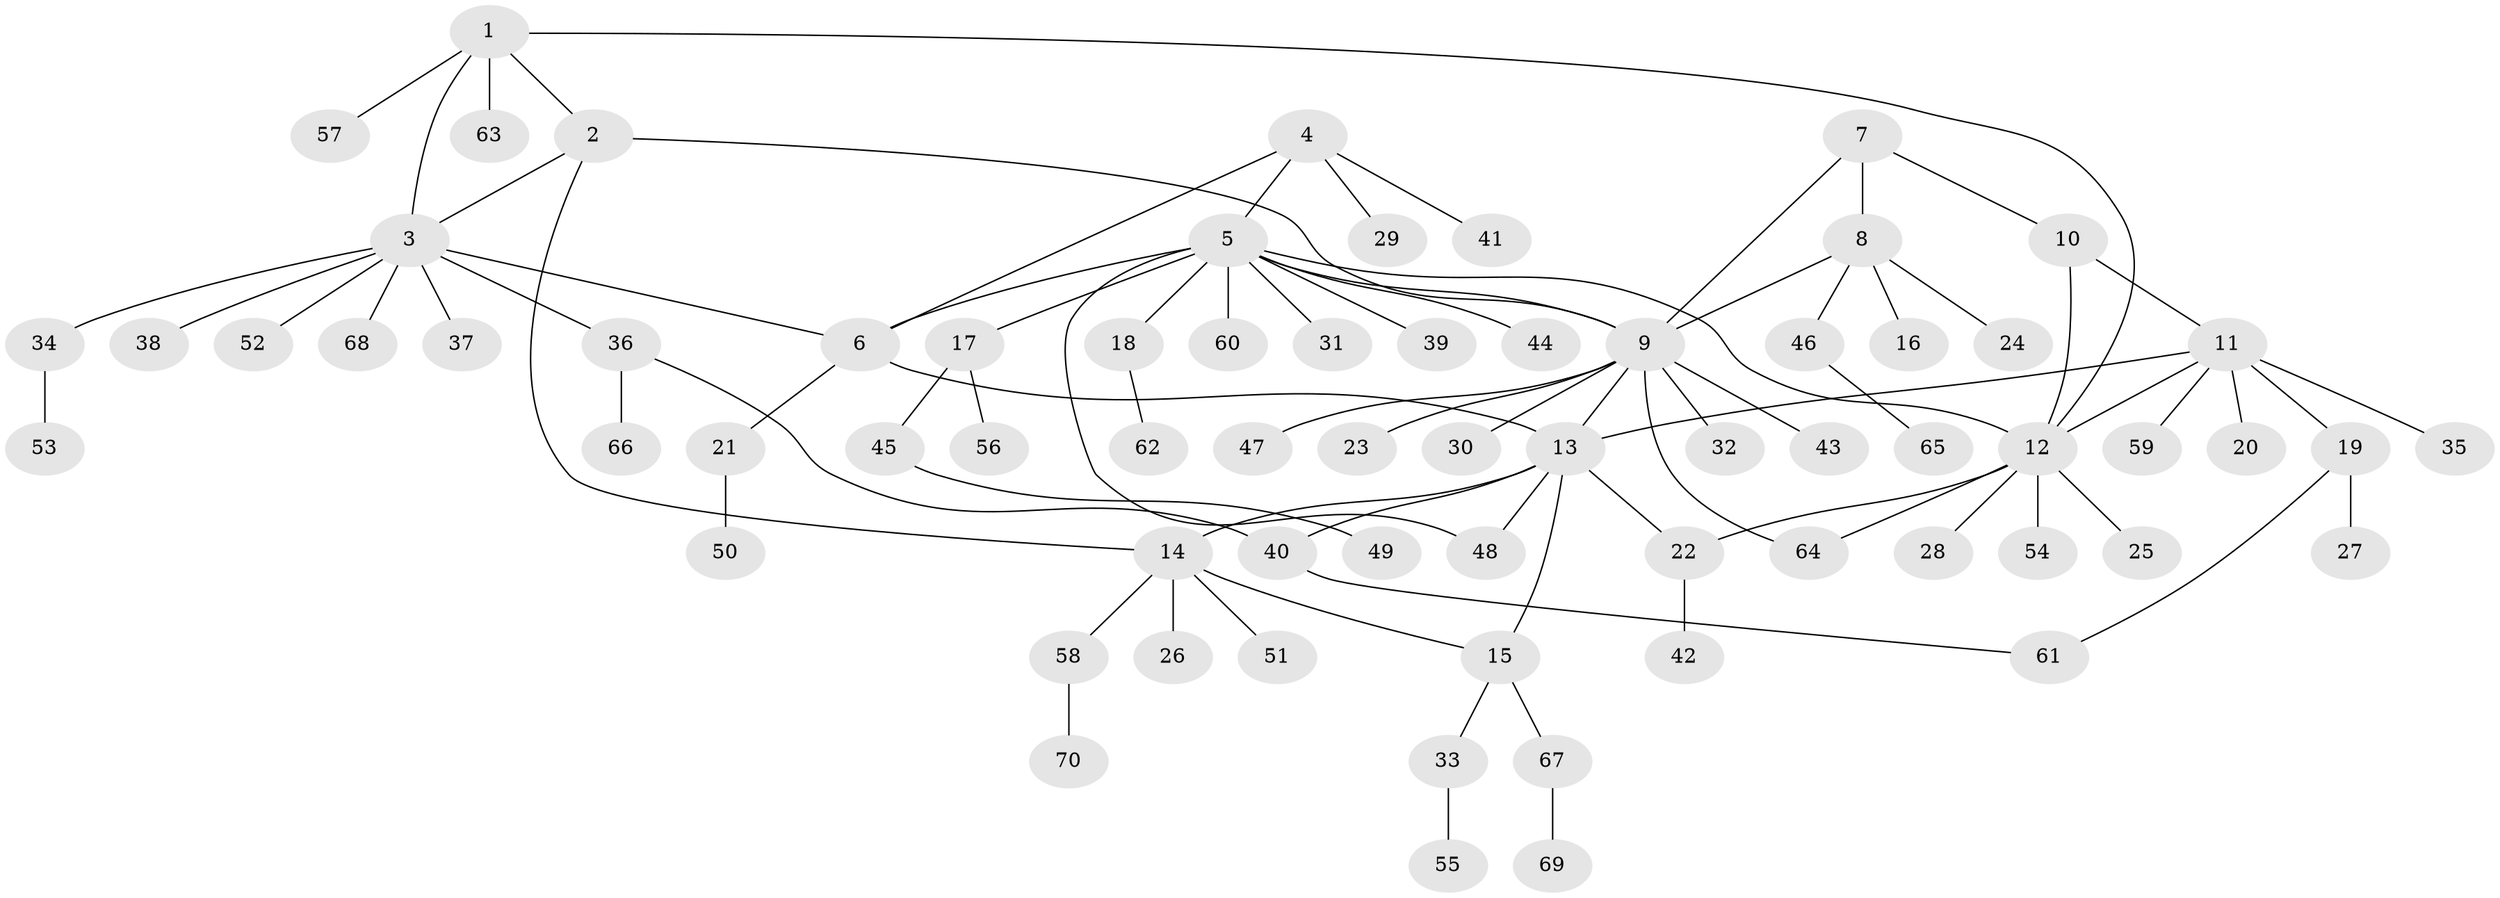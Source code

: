 // coarse degree distribution, {12: 0.038461538461538464, 4: 0.07692307692307693, 8: 0.019230769230769232, 10: 0.038461538461538464, 6: 0.019230769230769232, 5: 0.019230769230769232, 1: 0.6346153846153846, 3: 0.07692307692307693, 2: 0.07692307692307693}
// Generated by graph-tools (version 1.1) at 2025/42/03/06/25 10:42:13]
// undirected, 70 vertices, 85 edges
graph export_dot {
graph [start="1"]
  node [color=gray90,style=filled];
  1;
  2;
  3;
  4;
  5;
  6;
  7;
  8;
  9;
  10;
  11;
  12;
  13;
  14;
  15;
  16;
  17;
  18;
  19;
  20;
  21;
  22;
  23;
  24;
  25;
  26;
  27;
  28;
  29;
  30;
  31;
  32;
  33;
  34;
  35;
  36;
  37;
  38;
  39;
  40;
  41;
  42;
  43;
  44;
  45;
  46;
  47;
  48;
  49;
  50;
  51;
  52;
  53;
  54;
  55;
  56;
  57;
  58;
  59;
  60;
  61;
  62;
  63;
  64;
  65;
  66;
  67;
  68;
  69;
  70;
  1 -- 2;
  1 -- 3;
  1 -- 12;
  1 -- 57;
  1 -- 63;
  2 -- 3;
  2 -- 9;
  2 -- 14;
  3 -- 6;
  3 -- 34;
  3 -- 36;
  3 -- 37;
  3 -- 38;
  3 -- 52;
  3 -- 68;
  4 -- 5;
  4 -- 6;
  4 -- 29;
  4 -- 41;
  5 -- 6;
  5 -- 9;
  5 -- 12;
  5 -- 17;
  5 -- 18;
  5 -- 31;
  5 -- 39;
  5 -- 44;
  5 -- 48;
  5 -- 60;
  6 -- 13;
  6 -- 21;
  7 -- 8;
  7 -- 9;
  7 -- 10;
  8 -- 9;
  8 -- 16;
  8 -- 24;
  8 -- 46;
  9 -- 13;
  9 -- 23;
  9 -- 30;
  9 -- 32;
  9 -- 43;
  9 -- 47;
  9 -- 64;
  10 -- 11;
  10 -- 12;
  11 -- 12;
  11 -- 13;
  11 -- 19;
  11 -- 20;
  11 -- 35;
  11 -- 59;
  12 -- 22;
  12 -- 25;
  12 -- 28;
  12 -- 54;
  12 -- 64;
  13 -- 14;
  13 -- 15;
  13 -- 22;
  13 -- 40;
  13 -- 48;
  14 -- 15;
  14 -- 26;
  14 -- 51;
  14 -- 58;
  15 -- 33;
  15 -- 67;
  17 -- 45;
  17 -- 56;
  18 -- 62;
  19 -- 27;
  19 -- 61;
  21 -- 50;
  22 -- 42;
  33 -- 55;
  34 -- 53;
  36 -- 40;
  36 -- 66;
  40 -- 61;
  45 -- 49;
  46 -- 65;
  58 -- 70;
  67 -- 69;
}

